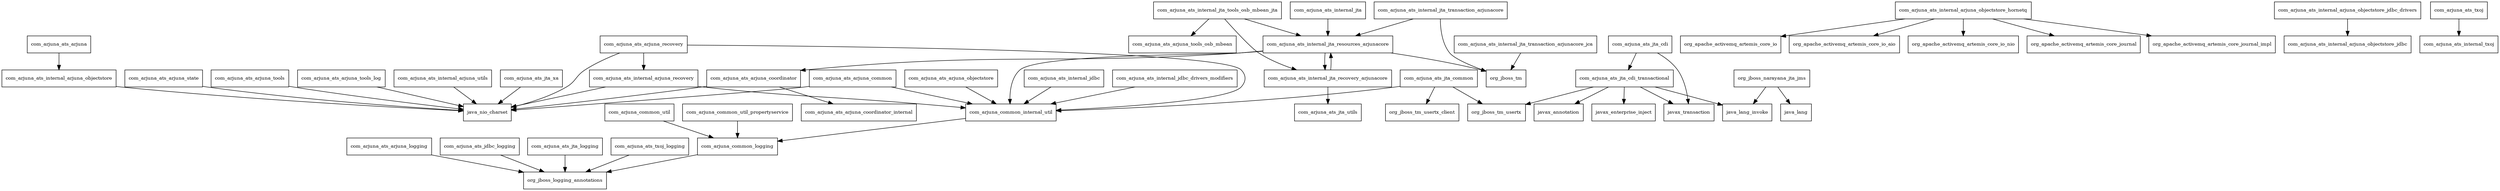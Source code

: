 digraph narayana_jta_5_6_3_Final_package_dependencies {
  node [shape = box, fontsize=10.0];
  com_arjuna_ats_arjuna -> com_arjuna_ats_internal_arjuna_objectstore;
  com_arjuna_ats_arjuna_common -> com_arjuna_common_internal_util;
  com_arjuna_ats_arjuna_common -> java_nio_charset;
  com_arjuna_ats_arjuna_coordinator -> com_arjuna_ats_arjuna_coordinator_internal;
  com_arjuna_ats_arjuna_coordinator -> java_nio_charset;
  com_arjuna_ats_arjuna_logging -> org_jboss_logging_annotations;
  com_arjuna_ats_arjuna_objectstore -> com_arjuna_common_internal_util;
  com_arjuna_ats_arjuna_recovery -> com_arjuna_ats_internal_arjuna_recovery;
  com_arjuna_ats_arjuna_recovery -> com_arjuna_common_internal_util;
  com_arjuna_ats_arjuna_recovery -> java_nio_charset;
  com_arjuna_ats_arjuna_state -> java_nio_charset;
  com_arjuna_ats_arjuna_tools -> java_nio_charset;
  com_arjuna_ats_arjuna_tools_log -> java_nio_charset;
  com_arjuna_ats_internal_arjuna_objectstore -> java_nio_charset;
  com_arjuna_ats_internal_arjuna_objectstore_hornetq -> org_apache_activemq_artemis_core_io;
  com_arjuna_ats_internal_arjuna_objectstore_hornetq -> org_apache_activemq_artemis_core_io_aio;
  com_arjuna_ats_internal_arjuna_objectstore_hornetq -> org_apache_activemq_artemis_core_io_nio;
  com_arjuna_ats_internal_arjuna_objectstore_hornetq -> org_apache_activemq_artemis_core_journal;
  com_arjuna_ats_internal_arjuna_objectstore_hornetq -> org_apache_activemq_artemis_core_journal_impl;
  com_arjuna_ats_internal_arjuna_objectstore_jdbc_drivers -> com_arjuna_ats_internal_arjuna_objectstore_jdbc;
  com_arjuna_ats_internal_arjuna_recovery -> com_arjuna_common_internal_util;
  com_arjuna_ats_internal_arjuna_recovery -> java_nio_charset;
  com_arjuna_ats_internal_arjuna_utils -> java_nio_charset;
  com_arjuna_ats_internal_jdbc -> com_arjuna_common_internal_util;
  com_arjuna_ats_internal_jdbc_drivers_modifiers -> com_arjuna_common_internal_util;
  com_arjuna_ats_internal_jta -> com_arjuna_ats_internal_jta_resources_arjunacore;
  com_arjuna_ats_internal_jta_recovery_arjunacore -> com_arjuna_ats_internal_jta_resources_arjunacore;
  com_arjuna_ats_internal_jta_recovery_arjunacore -> com_arjuna_ats_jta_utils;
  com_arjuna_ats_internal_jta_resources_arjunacore -> com_arjuna_ats_arjuna_coordinator;
  com_arjuna_ats_internal_jta_resources_arjunacore -> com_arjuna_ats_internal_jta_recovery_arjunacore;
  com_arjuna_ats_internal_jta_resources_arjunacore -> com_arjuna_common_internal_util;
  com_arjuna_ats_internal_jta_resources_arjunacore -> org_jboss_tm;
  com_arjuna_ats_internal_jta_tools_osb_mbean_jta -> com_arjuna_ats_arjuna_tools_osb_mbean;
  com_arjuna_ats_internal_jta_tools_osb_mbean_jta -> com_arjuna_ats_internal_jta_recovery_arjunacore;
  com_arjuna_ats_internal_jta_tools_osb_mbean_jta -> com_arjuna_ats_internal_jta_resources_arjunacore;
  com_arjuna_ats_internal_jta_transaction_arjunacore -> com_arjuna_ats_internal_jta_resources_arjunacore;
  com_arjuna_ats_internal_jta_transaction_arjunacore -> org_jboss_tm;
  com_arjuna_ats_internal_jta_transaction_arjunacore_jca -> org_jboss_tm;
  com_arjuna_ats_jdbc_logging -> org_jboss_logging_annotations;
  com_arjuna_ats_jta_cdi -> com_arjuna_ats_jta_cdi_transactional;
  com_arjuna_ats_jta_cdi -> javax_transaction;
  com_arjuna_ats_jta_cdi_transactional -> java_lang_invoke;
  com_arjuna_ats_jta_cdi_transactional -> javax_annotation;
  com_arjuna_ats_jta_cdi_transactional -> javax_enterprise_inject;
  com_arjuna_ats_jta_cdi_transactional -> javax_transaction;
  com_arjuna_ats_jta_cdi_transactional -> org_jboss_tm_usertx;
  com_arjuna_ats_jta_common -> com_arjuna_common_internal_util;
  com_arjuna_ats_jta_common -> org_jboss_tm_usertx;
  com_arjuna_ats_jta_common -> org_jboss_tm_usertx_client;
  com_arjuna_ats_jta_logging -> org_jboss_logging_annotations;
  com_arjuna_ats_jta_xa -> java_nio_charset;
  com_arjuna_ats_txoj -> com_arjuna_ats_internal_txoj;
  com_arjuna_ats_txoj_logging -> org_jboss_logging_annotations;
  com_arjuna_common_internal_util -> com_arjuna_common_logging;
  com_arjuna_common_logging -> org_jboss_logging_annotations;
  com_arjuna_common_util -> com_arjuna_common_logging;
  com_arjuna_common_util_propertyservice -> com_arjuna_common_logging;
  org_jboss_narayana_jta_jms -> java_lang;
  org_jboss_narayana_jta_jms -> java_lang_invoke;
}
